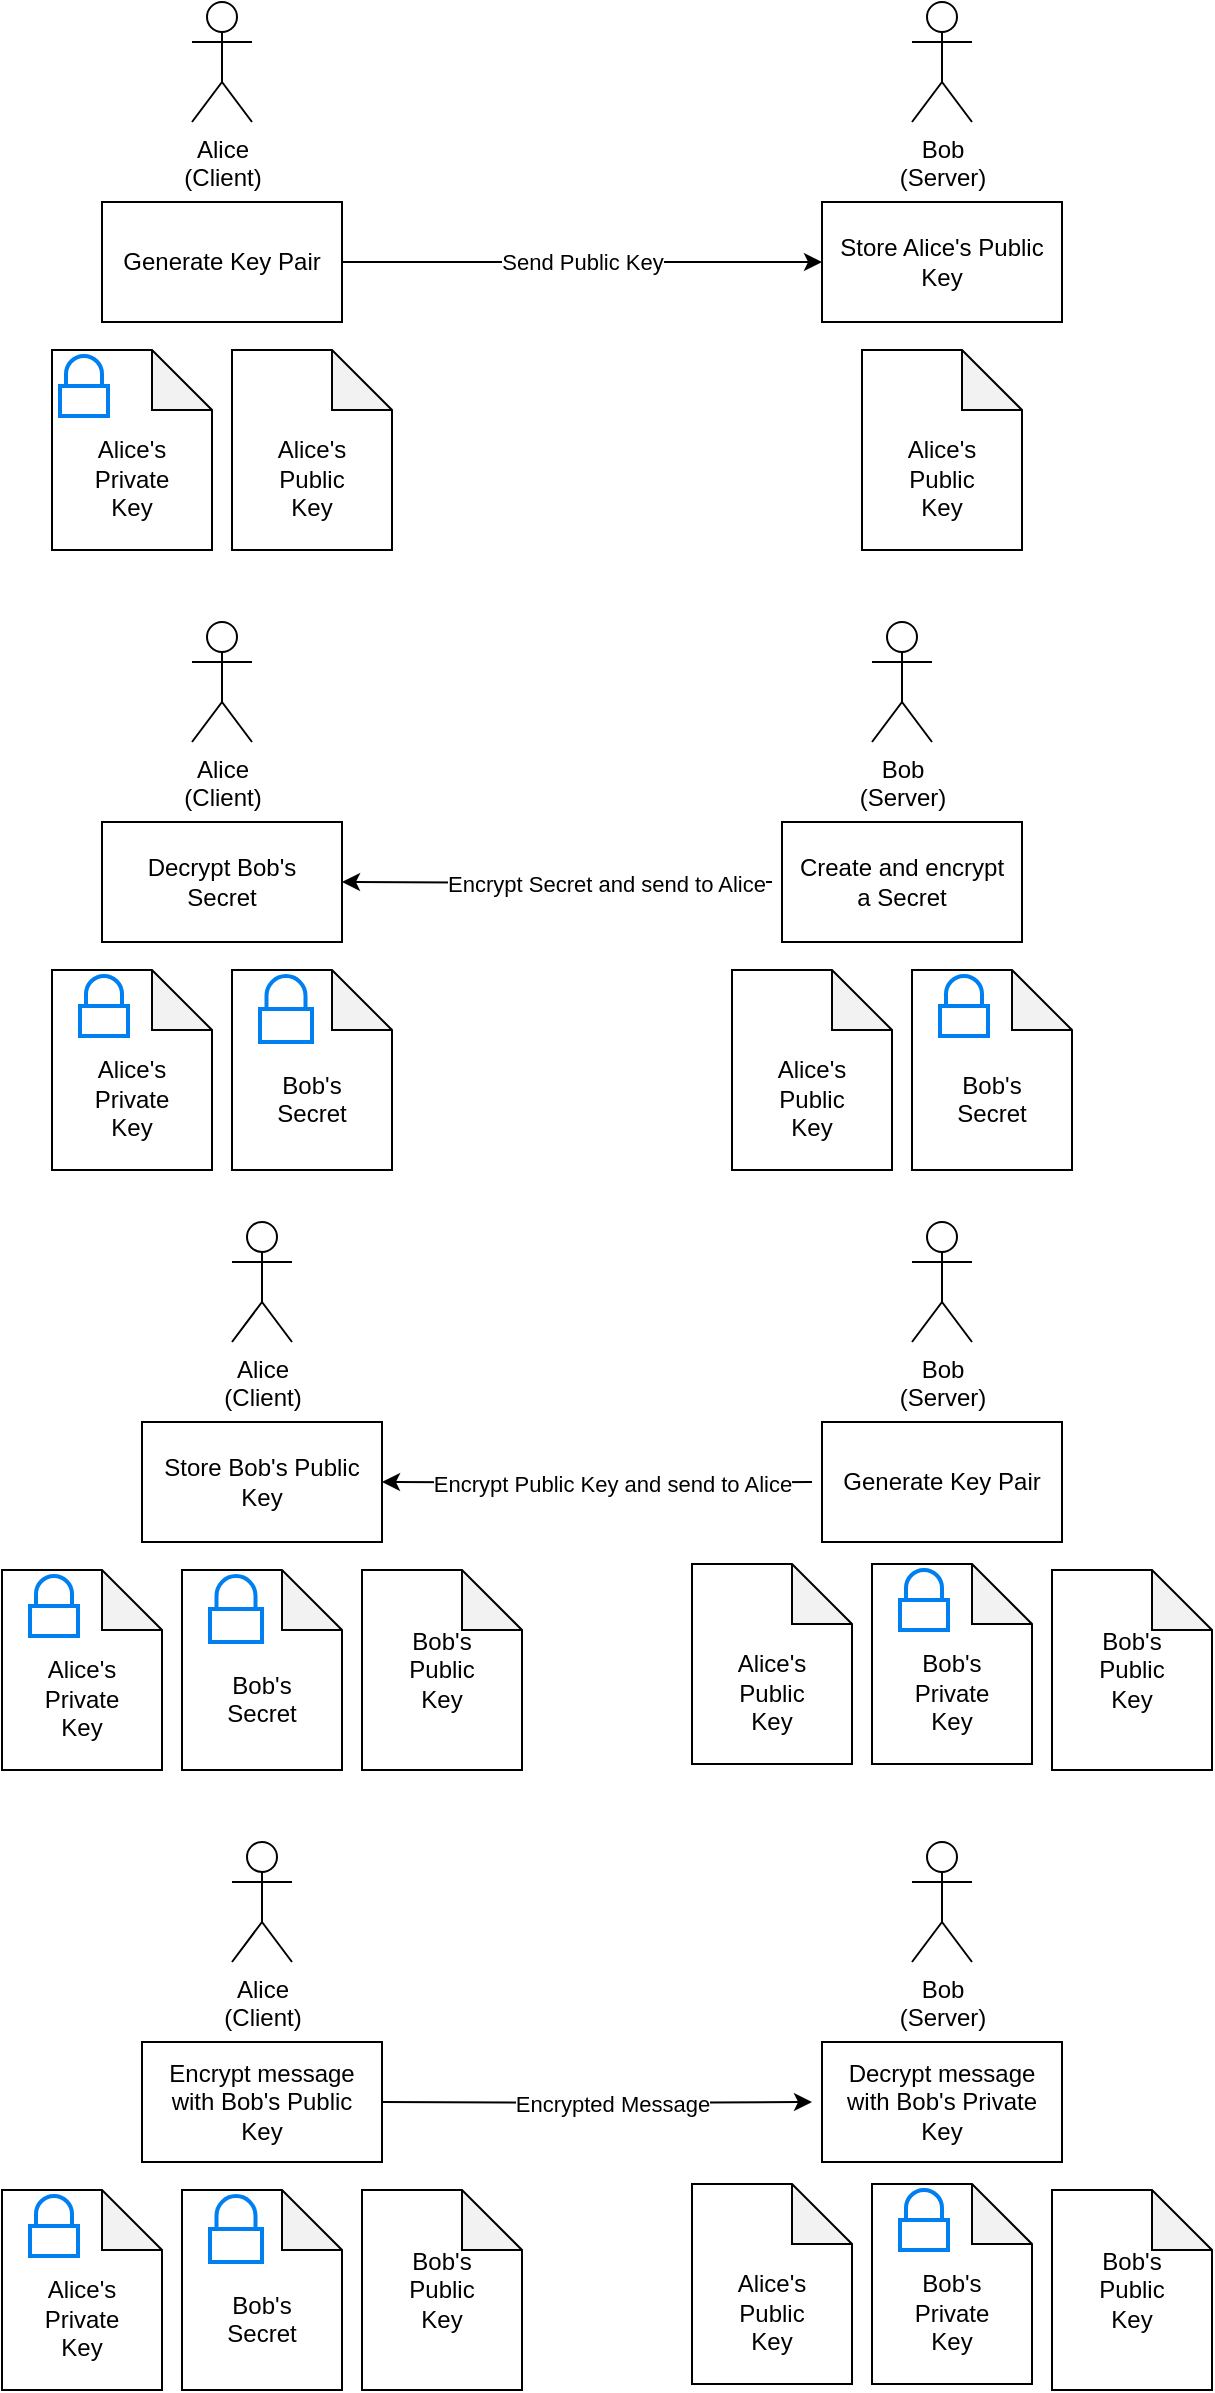 <mxfile version="22.0.3" type="device">
  <diagram id="zMdPa7TFIofes7aEGqtK" name="Page-1">
    <mxGraphModel dx="1306" dy="838" grid="1" gridSize="10" guides="1" tooltips="1" connect="1" arrows="1" fold="1" page="1" pageScale="1" pageWidth="827" pageHeight="1169" math="0" shadow="0">
      <root>
        <mxCell id="0" />
        <mxCell id="1" parent="0" />
        <mxCell id="x8Ufa_XHc4xC65FokdQA-2" value="Create and encrypt a Secret" style="rounded=0;whiteSpace=wrap;html=1;spacingTop=0;spacingLeft=0;spacingBottom=0;spacing=5;" parent="1" vertex="1">
          <mxGeometry x="410" y="450" width="120" height="60" as="geometry" />
        </mxCell>
        <mxCell id="x8Ufa_XHc4xC65FokdQA-4" value="Bob&lt;br&gt;(Server)" style="shape=umlActor;verticalLabelPosition=bottom;verticalAlign=top;html=1;outlineConnect=0;" parent="1" vertex="1">
          <mxGeometry x="455" y="350" width="30" height="60" as="geometry" />
        </mxCell>
        <mxCell id="x8Ufa_XHc4xC65FokdQA-5" value="&lt;br&gt;&lt;br&gt;Alice&#39;s&lt;br&gt;Public&lt;br&gt;Key" style="shape=note;whiteSpace=wrap;html=1;backgroundOutline=1;darkOpacity=0.05;" parent="1" vertex="1">
          <mxGeometry x="385" y="524" width="80" height="100" as="geometry" />
        </mxCell>
        <mxCell id="x8Ufa_XHc4xC65FokdQA-6" value="&lt;br&gt;&lt;br&gt;Bob&#39;s&lt;br&gt;Secret" style="shape=note;whiteSpace=wrap;html=1;backgroundOutline=1;darkOpacity=0.05;" parent="1" vertex="1">
          <mxGeometry x="475" y="524" width="80" height="100" as="geometry" />
        </mxCell>
        <mxCell id="x8Ufa_XHc4xC65FokdQA-7" value="" style="html=1;verticalLabelPosition=bottom;align=center;labelBackgroundColor=#ffffff;verticalAlign=top;strokeWidth=2;strokeColor=#0080F0;shadow=0;dashed=0;shape=mxgraph.ios7.icons.locked;" parent="1" vertex="1">
          <mxGeometry x="489" y="527" width="24" height="30" as="geometry" />
        </mxCell>
        <mxCell id="x8Ufa_XHc4xC65FokdQA-8" style="edgeStyle=orthogonalEdgeStyle;rounded=0;orthogonalLoop=1;jettySize=auto;html=1;entryX=1;entryY=0.5;entryDx=0;entryDy=0;startArrow=none;startFill=0;endArrow=classic;endFill=1;" parent="1" target="x8Ufa_XHc4xC65FokdQA-10" edge="1">
          <mxGeometry relative="1" as="geometry">
            <mxPoint x="70" y="479.5" as="targetPoint" />
            <mxPoint x="405" y="480" as="sourcePoint" />
          </mxGeometry>
        </mxCell>
        <mxCell id="x8Ufa_XHc4xC65FokdQA-9" value="Encrypt Secret and send to Alice" style="edgeLabel;html=1;align=center;verticalAlign=middle;resizable=0;points=[];" parent="x8Ufa_XHc4xC65FokdQA-8" vertex="1" connectable="0">
          <mxGeometry x="-0.108" relative="1" as="geometry">
            <mxPoint x="13" as="offset" />
          </mxGeometry>
        </mxCell>
        <mxCell id="x8Ufa_XHc4xC65FokdQA-10" value="Decrypt Bob&#39;s Secret" style="rounded=0;whiteSpace=wrap;html=1;spacingTop=0;spacingLeft=0;spacingBottom=0;spacing=5;" parent="1" vertex="1">
          <mxGeometry x="70" y="450" width="120" height="60" as="geometry" />
        </mxCell>
        <mxCell id="x8Ufa_XHc4xC65FokdQA-11" value="Alice&lt;br&gt;(Client)" style="shape=umlActor;verticalLabelPosition=bottom;verticalAlign=top;html=1;outlineConnect=0;" parent="1" vertex="1">
          <mxGeometry x="115" y="350" width="30" height="60" as="geometry" />
        </mxCell>
        <mxCell id="x8Ufa_XHc4xC65FokdQA-12" value="&lt;br&gt;&lt;br&gt;Alice&#39;s&lt;br&gt;Private&lt;br&gt;Key" style="shape=note;whiteSpace=wrap;html=1;backgroundOutline=1;darkOpacity=0.05;" parent="1" vertex="1">
          <mxGeometry x="45" y="524" width="80" height="100" as="geometry" />
        </mxCell>
        <mxCell id="x8Ufa_XHc4xC65FokdQA-13" value="" style="html=1;verticalLabelPosition=bottom;align=center;labelBackgroundColor=#ffffff;verticalAlign=top;strokeWidth=2;strokeColor=#0080F0;shadow=0;dashed=0;shape=mxgraph.ios7.icons.locked;" parent="1" vertex="1">
          <mxGeometry x="59" y="527" width="24" height="30" as="geometry" />
        </mxCell>
        <mxCell id="x8Ufa_XHc4xC65FokdQA-14" value="&lt;br&gt;&lt;br&gt;Bob&#39;s&lt;br&gt;Secret" style="shape=note;whiteSpace=wrap;html=1;backgroundOutline=1;darkOpacity=0.05;" parent="1" vertex="1">
          <mxGeometry x="135" y="524" width="80" height="100" as="geometry" />
        </mxCell>
        <mxCell id="x8Ufa_XHc4xC65FokdQA-15" value="" style="html=1;verticalLabelPosition=bottom;align=center;labelBackgroundColor=#ffffff;verticalAlign=top;strokeWidth=2;strokeColor=#0080F0;shadow=0;dashed=0;shape=mxgraph.ios7.icons.locked;" parent="1" vertex="1">
          <mxGeometry x="149" y="527" width="26" height="33" as="geometry" />
        </mxCell>
        <mxCell id="yT-V4XzvWI6aOqd3bx2p-1" value="Generate Key Pair" style="rounded=0;whiteSpace=wrap;html=1;spacingTop=0;spacingLeft=0;spacingBottom=0;spacing=5;" parent="1" vertex="1">
          <mxGeometry x="430" y="750" width="120" height="60" as="geometry" />
        </mxCell>
        <mxCell id="yT-V4XzvWI6aOqd3bx2p-2" value="Bob&lt;br&gt;(Server)" style="shape=umlActor;verticalLabelPosition=bottom;verticalAlign=top;html=1;outlineConnect=0;" parent="1" vertex="1">
          <mxGeometry x="475" y="650" width="30" height="60" as="geometry" />
        </mxCell>
        <mxCell id="yT-V4XzvWI6aOqd3bx2p-3" value="&lt;br&gt;&lt;br&gt;Alice&#39;s&lt;br&gt;Public&lt;br&gt;Key" style="shape=note;whiteSpace=wrap;html=1;backgroundOutline=1;darkOpacity=0.05;" parent="1" vertex="1">
          <mxGeometry x="365" y="821" width="80" height="100" as="geometry" />
        </mxCell>
        <mxCell id="yT-V4XzvWI6aOqd3bx2p-4" value="&lt;br&gt;&lt;br&gt;Bob&#39;s&lt;br&gt;Private&lt;br&gt;Key" style="shape=note;whiteSpace=wrap;html=1;backgroundOutline=1;darkOpacity=0.05;" parent="1" vertex="1">
          <mxGeometry x="455" y="821" width="80" height="100" as="geometry" />
        </mxCell>
        <mxCell id="yT-V4XzvWI6aOqd3bx2p-5" value="" style="html=1;verticalLabelPosition=bottom;align=center;labelBackgroundColor=#ffffff;verticalAlign=top;strokeWidth=2;strokeColor=#0080F0;shadow=0;dashed=0;shape=mxgraph.ios7.icons.locked;" parent="1" vertex="1">
          <mxGeometry x="469" y="824" width="24" height="30" as="geometry" />
        </mxCell>
        <mxCell id="yT-V4XzvWI6aOqd3bx2p-6" style="edgeStyle=orthogonalEdgeStyle;rounded=0;orthogonalLoop=1;jettySize=auto;html=1;entryX=1;entryY=0.5;entryDx=0;entryDy=0;startArrow=none;startFill=0;endArrow=classic;endFill=1;" parent="1" target="yT-V4XzvWI6aOqd3bx2p-8" edge="1">
          <mxGeometry relative="1" as="geometry">
            <mxPoint x="90" y="779.5" as="targetPoint" />
            <mxPoint x="425" y="780" as="sourcePoint" />
          </mxGeometry>
        </mxCell>
        <mxCell id="yT-V4XzvWI6aOqd3bx2p-7" value="Encrypt Public Key and send to Alice" style="edgeLabel;html=1;align=center;verticalAlign=middle;resizable=0;points=[];" parent="yT-V4XzvWI6aOqd3bx2p-6" vertex="1" connectable="0">
          <mxGeometry x="-0.108" relative="1" as="geometry">
            <mxPoint x="-4" as="offset" />
          </mxGeometry>
        </mxCell>
        <mxCell id="yT-V4XzvWI6aOqd3bx2p-8" value="Store Bob&#39;s Public Key" style="rounded=0;whiteSpace=wrap;html=1;spacingTop=0;spacingLeft=0;spacingBottom=0;spacing=5;" parent="1" vertex="1">
          <mxGeometry x="90" y="750" width="120" height="60" as="geometry" />
        </mxCell>
        <mxCell id="yT-V4XzvWI6aOqd3bx2p-9" value="Alice&lt;br&gt;(Client)" style="shape=umlActor;verticalLabelPosition=bottom;verticalAlign=top;html=1;outlineConnect=0;" parent="1" vertex="1">
          <mxGeometry x="135" y="650" width="30" height="60" as="geometry" />
        </mxCell>
        <mxCell id="yT-V4XzvWI6aOqd3bx2p-10" value="&lt;br&gt;&lt;br&gt;Alice&#39;s&lt;br&gt;Private&lt;br&gt;Key" style="shape=note;whiteSpace=wrap;html=1;backgroundOutline=1;darkOpacity=0.05;" parent="1" vertex="1">
          <mxGeometry x="20" y="824" width="80" height="100" as="geometry" />
        </mxCell>
        <mxCell id="yT-V4XzvWI6aOqd3bx2p-11" value="" style="html=1;verticalLabelPosition=bottom;align=center;labelBackgroundColor=#ffffff;verticalAlign=top;strokeWidth=2;strokeColor=#0080F0;shadow=0;dashed=0;shape=mxgraph.ios7.icons.locked;" parent="1" vertex="1">
          <mxGeometry x="34" y="827" width="24" height="30" as="geometry" />
        </mxCell>
        <mxCell id="yT-V4XzvWI6aOqd3bx2p-12" value="&lt;br&gt;&lt;br&gt;Bob&#39;s&lt;br&gt;Secret" style="shape=note;whiteSpace=wrap;html=1;backgroundOutline=1;darkOpacity=0.05;" parent="1" vertex="1">
          <mxGeometry x="110" y="824" width="80" height="100" as="geometry" />
        </mxCell>
        <mxCell id="yT-V4XzvWI6aOqd3bx2p-13" value="" style="html=1;verticalLabelPosition=bottom;align=center;labelBackgroundColor=#ffffff;verticalAlign=top;strokeWidth=2;strokeColor=#0080F0;shadow=0;dashed=0;shape=mxgraph.ios7.icons.locked;" parent="1" vertex="1">
          <mxGeometry x="124" y="827" width="26" height="33" as="geometry" />
        </mxCell>
        <mxCell id="yT-V4XzvWI6aOqd3bx2p-14" value="Bob&#39;s&lt;br&gt;Public&lt;br&gt;Key" style="shape=note;whiteSpace=wrap;html=1;backgroundOutline=1;darkOpacity=0.05;" parent="1" vertex="1">
          <mxGeometry x="545" y="824" width="80" height="100" as="geometry" />
        </mxCell>
        <mxCell id="yT-V4XzvWI6aOqd3bx2p-15" value="Bob&#39;s&lt;br&gt;Public&lt;br&gt;Key" style="shape=note;whiteSpace=wrap;html=1;backgroundOutline=1;darkOpacity=0.05;" parent="1" vertex="1">
          <mxGeometry x="200" y="824" width="80" height="100" as="geometry" />
        </mxCell>
        <mxCell id="DvSf9iNp-QRnO9okl4TN-11" value="&lt;br&gt;&lt;br&gt;Alice&#39;s&lt;br&gt;Private&lt;br&gt;Key" style="shape=note;whiteSpace=wrap;html=1;backgroundOutline=1;darkOpacity=0.05;" parent="1" vertex="1">
          <mxGeometry x="45" y="214" width="80" height="100" as="geometry" />
        </mxCell>
        <mxCell id="DvSf9iNp-QRnO9okl4TN-12" style="edgeStyle=orthogonalEdgeStyle;rounded=0;orthogonalLoop=1;jettySize=auto;html=1;entryX=0;entryY=0.5;entryDx=0;entryDy=0;" parent="1" source="DvSf9iNp-QRnO9okl4TN-14" target="DvSf9iNp-QRnO9okl4TN-16" edge="1">
          <mxGeometry relative="1" as="geometry" />
        </mxCell>
        <mxCell id="DvSf9iNp-QRnO9okl4TN-13" value="Send Public Key" style="edgeLabel;html=1;align=center;verticalAlign=middle;resizable=0;points=[];" parent="DvSf9iNp-QRnO9okl4TN-12" vertex="1" connectable="0">
          <mxGeometry x="-0.108" relative="1" as="geometry">
            <mxPoint x="13" as="offset" />
          </mxGeometry>
        </mxCell>
        <mxCell id="DvSf9iNp-QRnO9okl4TN-14" value="Generate Key Pair" style="rounded=0;whiteSpace=wrap;html=1;spacingTop=0;spacingLeft=0;spacingBottom=0;spacing=5;" parent="1" vertex="1">
          <mxGeometry x="70" y="140" width="120" height="60" as="geometry" />
        </mxCell>
        <mxCell id="DvSf9iNp-QRnO9okl4TN-15" value="Alice&lt;br&gt;(Client)" style="shape=umlActor;verticalLabelPosition=bottom;verticalAlign=top;html=1;outlineConnect=0;" parent="1" vertex="1">
          <mxGeometry x="115" y="40" width="30" height="60" as="geometry" />
        </mxCell>
        <mxCell id="DvSf9iNp-QRnO9okl4TN-16" value="Store Alice&#39;s Public Key" style="rounded=0;whiteSpace=wrap;html=1;spacingTop=0;spacingLeft=0;spacingBottom=0;spacing=5;" parent="1" vertex="1">
          <mxGeometry x="430" y="140" width="120" height="60" as="geometry" />
        </mxCell>
        <mxCell id="DvSf9iNp-QRnO9okl4TN-17" value="Bob&lt;br&gt;(Server)" style="shape=umlActor;verticalLabelPosition=bottom;verticalAlign=top;html=1;outlineConnect=0;" parent="1" vertex="1">
          <mxGeometry x="475" y="40" width="30" height="60" as="geometry" />
        </mxCell>
        <mxCell id="DvSf9iNp-QRnO9okl4TN-18" value="" style="html=1;verticalLabelPosition=bottom;align=center;labelBackgroundColor=#ffffff;verticalAlign=top;strokeWidth=2;strokeColor=#0080F0;shadow=0;dashed=0;shape=mxgraph.ios7.icons.locked;" parent="1" vertex="1">
          <mxGeometry x="49" y="217" width="24" height="30" as="geometry" />
        </mxCell>
        <mxCell id="DvSf9iNp-QRnO9okl4TN-19" value="&lt;br&gt;&lt;br&gt;Alice&#39;s&lt;br&gt;Public&lt;br&gt;Key" style="shape=note;whiteSpace=wrap;html=1;backgroundOutline=1;darkOpacity=0.05;" parent="1" vertex="1">
          <mxGeometry x="450" y="214" width="80" height="100" as="geometry" />
        </mxCell>
        <mxCell id="DvSf9iNp-QRnO9okl4TN-20" value="&lt;br&gt;&lt;br&gt;Alice&#39;s&lt;br&gt;Public&lt;br&gt;Key" style="shape=note;whiteSpace=wrap;html=1;backgroundOutline=1;darkOpacity=0.05;" parent="1" vertex="1">
          <mxGeometry x="135" y="214" width="80" height="100" as="geometry" />
        </mxCell>
        <mxCell id="GbM7fKzbICdOy66SiVsj-1" value="Decrypt message with Bob&#39;s Private Key" style="rounded=0;whiteSpace=wrap;html=1;spacingTop=0;spacingLeft=0;spacingBottom=0;spacing=5;" vertex="1" parent="1">
          <mxGeometry x="430" y="1060" width="120" height="60" as="geometry" />
        </mxCell>
        <mxCell id="GbM7fKzbICdOy66SiVsj-2" value="Bob&lt;br&gt;(Server)" style="shape=umlActor;verticalLabelPosition=bottom;verticalAlign=top;html=1;outlineConnect=0;" vertex="1" parent="1">
          <mxGeometry x="475" y="960" width="30" height="60" as="geometry" />
        </mxCell>
        <mxCell id="GbM7fKzbICdOy66SiVsj-3" value="&lt;br&gt;&lt;br&gt;Alice&#39;s&lt;br&gt;Public&lt;br&gt;Key" style="shape=note;whiteSpace=wrap;html=1;backgroundOutline=1;darkOpacity=0.05;" vertex="1" parent="1">
          <mxGeometry x="365" y="1131" width="80" height="100" as="geometry" />
        </mxCell>
        <mxCell id="GbM7fKzbICdOy66SiVsj-4" value="&lt;br&gt;&lt;br&gt;Bob&#39;s&lt;br&gt;Private&lt;br&gt;Key" style="shape=note;whiteSpace=wrap;html=1;backgroundOutline=1;darkOpacity=0.05;" vertex="1" parent="1">
          <mxGeometry x="455" y="1131" width="80" height="100" as="geometry" />
        </mxCell>
        <mxCell id="GbM7fKzbICdOy66SiVsj-5" value="" style="html=1;verticalLabelPosition=bottom;align=center;labelBackgroundColor=#ffffff;verticalAlign=top;strokeWidth=2;strokeColor=#0080F0;shadow=0;dashed=0;shape=mxgraph.ios7.icons.locked;" vertex="1" parent="1">
          <mxGeometry x="469" y="1134" width="24" height="30" as="geometry" />
        </mxCell>
        <mxCell id="GbM7fKzbICdOy66SiVsj-6" style="edgeStyle=orthogonalEdgeStyle;rounded=0;orthogonalLoop=1;jettySize=auto;html=1;entryX=1;entryY=0.5;entryDx=0;entryDy=0;startArrow=classic;startFill=1;endArrow=none;endFill=0;" edge="1" parent="1" target="GbM7fKzbICdOy66SiVsj-8">
          <mxGeometry relative="1" as="geometry">
            <mxPoint x="90" y="1089.5" as="targetPoint" />
            <mxPoint x="425" y="1090" as="sourcePoint" />
          </mxGeometry>
        </mxCell>
        <mxCell id="GbM7fKzbICdOy66SiVsj-7" value="Encrypted Message" style="edgeLabel;html=1;align=center;verticalAlign=middle;resizable=0;points=[];" vertex="1" connectable="0" parent="GbM7fKzbICdOy66SiVsj-6">
          <mxGeometry x="-0.108" relative="1" as="geometry">
            <mxPoint x="-4" as="offset" />
          </mxGeometry>
        </mxCell>
        <mxCell id="GbM7fKzbICdOy66SiVsj-8" value="Encrypt message with Bob&#39;s Public Key" style="rounded=0;whiteSpace=wrap;html=1;spacingTop=0;spacingLeft=0;spacingBottom=0;spacing=5;" vertex="1" parent="1">
          <mxGeometry x="90" y="1060" width="120" height="60" as="geometry" />
        </mxCell>
        <mxCell id="GbM7fKzbICdOy66SiVsj-9" value="Alice&lt;br&gt;(Client)" style="shape=umlActor;verticalLabelPosition=bottom;verticalAlign=top;html=1;outlineConnect=0;" vertex="1" parent="1">
          <mxGeometry x="135" y="960" width="30" height="60" as="geometry" />
        </mxCell>
        <mxCell id="GbM7fKzbICdOy66SiVsj-10" value="&lt;br&gt;&lt;br&gt;Alice&#39;s&lt;br&gt;Private&lt;br&gt;Key" style="shape=note;whiteSpace=wrap;html=1;backgroundOutline=1;darkOpacity=0.05;" vertex="1" parent="1">
          <mxGeometry x="20" y="1134" width="80" height="100" as="geometry" />
        </mxCell>
        <mxCell id="GbM7fKzbICdOy66SiVsj-11" value="" style="html=1;verticalLabelPosition=bottom;align=center;labelBackgroundColor=#ffffff;verticalAlign=top;strokeWidth=2;strokeColor=#0080F0;shadow=0;dashed=0;shape=mxgraph.ios7.icons.locked;" vertex="1" parent="1">
          <mxGeometry x="34" y="1137" width="24" height="30" as="geometry" />
        </mxCell>
        <mxCell id="GbM7fKzbICdOy66SiVsj-12" value="&lt;br&gt;&lt;br&gt;Bob&#39;s&lt;br&gt;Secret" style="shape=note;whiteSpace=wrap;html=1;backgroundOutline=1;darkOpacity=0.05;" vertex="1" parent="1">
          <mxGeometry x="110" y="1134" width="80" height="100" as="geometry" />
        </mxCell>
        <mxCell id="GbM7fKzbICdOy66SiVsj-13" value="" style="html=1;verticalLabelPosition=bottom;align=center;labelBackgroundColor=#ffffff;verticalAlign=top;strokeWidth=2;strokeColor=#0080F0;shadow=0;dashed=0;shape=mxgraph.ios7.icons.locked;" vertex="1" parent="1">
          <mxGeometry x="124" y="1137" width="26" height="33" as="geometry" />
        </mxCell>
        <mxCell id="GbM7fKzbICdOy66SiVsj-14" value="Bob&#39;s&lt;br&gt;Public&lt;br&gt;Key" style="shape=note;whiteSpace=wrap;html=1;backgroundOutline=1;darkOpacity=0.05;" vertex="1" parent="1">
          <mxGeometry x="545" y="1134" width="80" height="100" as="geometry" />
        </mxCell>
        <mxCell id="GbM7fKzbICdOy66SiVsj-15" value="Bob&#39;s&lt;br&gt;Public&lt;br&gt;Key" style="shape=note;whiteSpace=wrap;html=1;backgroundOutline=1;darkOpacity=0.05;" vertex="1" parent="1">
          <mxGeometry x="200" y="1134" width="80" height="100" as="geometry" />
        </mxCell>
      </root>
    </mxGraphModel>
  </diagram>
</mxfile>
